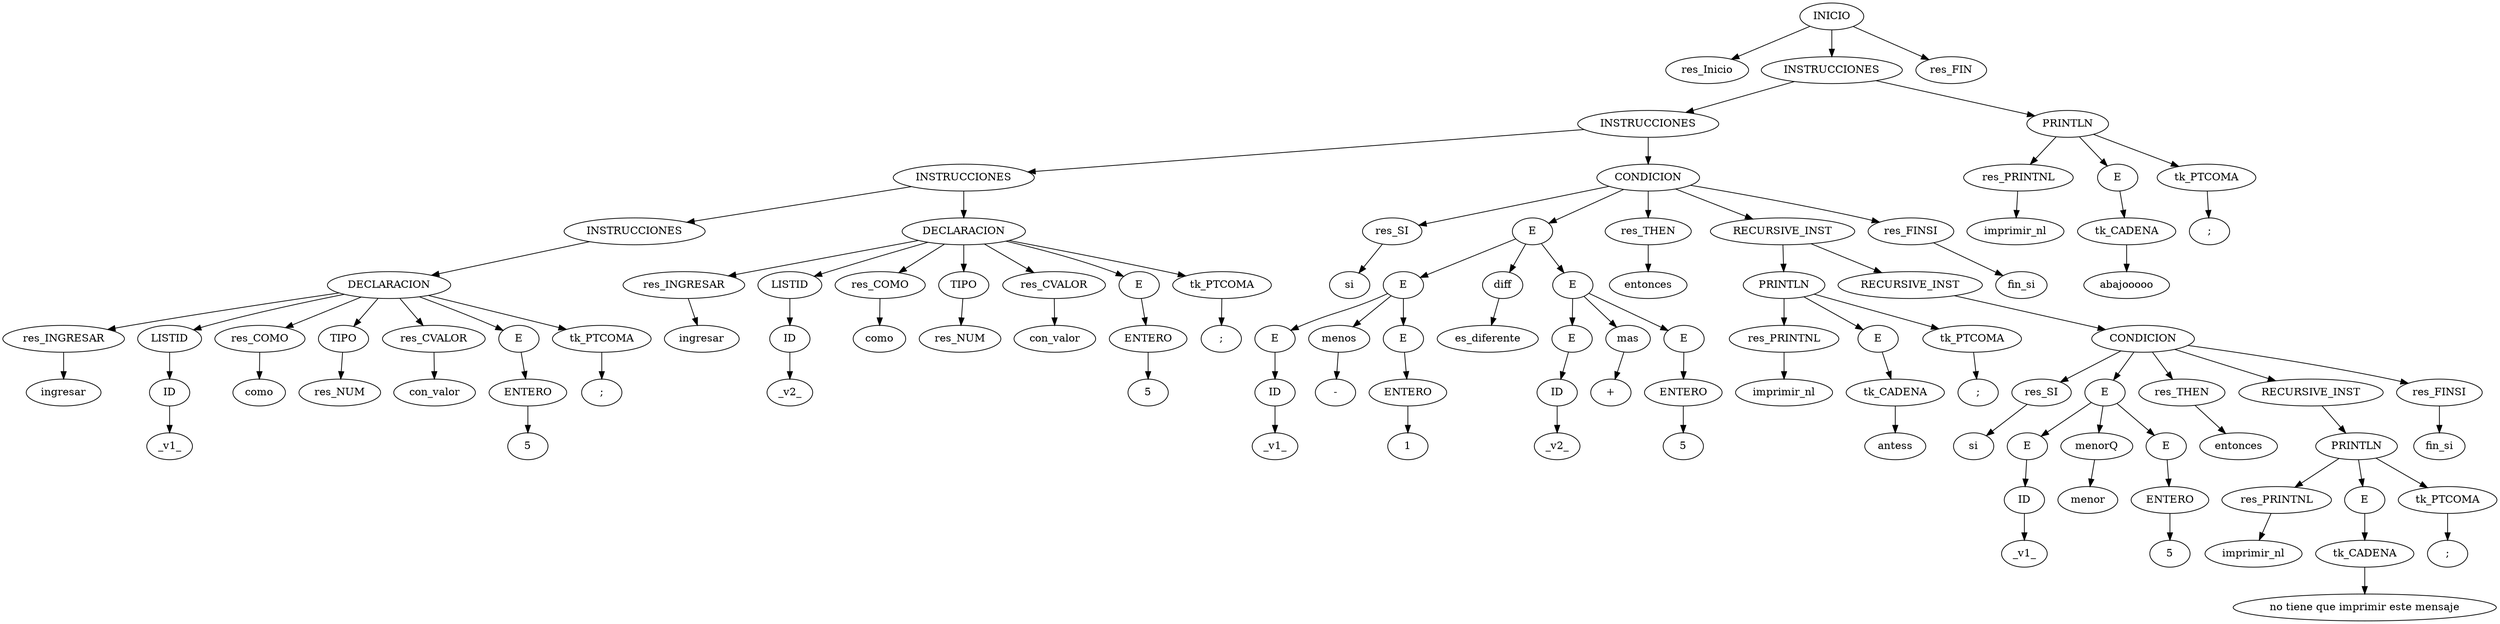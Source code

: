 digraph AST{

node0[label = "INICIO"];
node0 -> node00
node00[label = "res_Inicio"];
node0 -> node01
node01[label = "INSTRUCCIONES"];
node01 -> node010
node010[label = "INSTRUCCIONES"];
node010 -> node0100
node0100[label = "INSTRUCCIONES"];
node0100 -> node01000
node01000[label = "INSTRUCCIONES"];
node01000 -> node010000
node010000[label = "DECLARACION"];
node010000 -> node0100000
node0100000[label = "res_INGRESAR"];
node0100000c[label = "ingresar"];
node0100000 -> node0100000c
node010000 -> node0100001
node0100001[label = "LISTID"];
node0100001 -> node01000010
node01000010[label = "ID"];
node01000010c[label = "_v1_"];
node01000010 -> node01000010c
node010000 -> node0100002
node0100002[label = "res_COMO"];
node0100002c[label = "como"];
node0100002 -> node0100002c
node010000 -> node0100003
node0100003[label = "TIPO"];
node0100003 -> node01000030
node01000030[label = "res_NUM"];
node010000 -> node0100004
node0100004[label = "res_CVALOR"];
node0100004c[label = "con_valor"];
node0100004 -> node0100004c
node010000 -> node0100005
node0100005[label = "E"];
node0100005 -> node01000050
node01000050[label = "ENTERO"];
node01000050c[label = "5"];
node01000050 -> node01000050c
node010000 -> node0100006
node0100006[label = "tk_PTCOMA"];
node0100006c[label = ";"];
node0100006 -> node0100006c
node0100 -> node01001
node01001[label = "DECLARACION"];
node01001 -> node010010
node010010[label = "res_INGRESAR"];
node010010c[label = "ingresar"];
node010010 -> node010010c
node01001 -> node010011
node010011[label = "LISTID"];
node010011 -> node0100110
node0100110[label = "ID"];
node0100110c[label = "_v2_"];
node0100110 -> node0100110c
node01001 -> node010012
node010012[label = "res_COMO"];
node010012c[label = "como"];
node010012 -> node010012c
node01001 -> node010013
node010013[label = "TIPO"];
node010013 -> node0100130
node0100130[label = "res_NUM"];
node01001 -> node010014
node010014[label = "res_CVALOR"];
node010014c[label = "con_valor"];
node010014 -> node010014c
node01001 -> node010015
node010015[label = "E"];
node010015 -> node0100150
node0100150[label = "ENTERO"];
node0100150c[label = "5"];
node0100150 -> node0100150c
node01001 -> node010016
node010016[label = "tk_PTCOMA"];
node010016c[label = ";"];
node010016 -> node010016c
node010 -> node0101
node0101[label = "CONDICION"];
node0101 -> node01010
node01010[label = "res_SI"];
node01010c[label = "si"];
node01010 -> node01010c
node0101 -> node01011
node01011[label = "E"];
node01011 -> node010110
node010110[label = "E"];
node010110 -> node0101100
node0101100[label = "E"];
node0101100 -> node01011000
node01011000[label = "ID"];
node01011000c[label = "_v1_"];
node01011000 -> node01011000c
node010110 -> node0101101
node0101101[label = "menos"];
node0101101c[label = "-"];
node0101101 -> node0101101c
node010110 -> node0101102
node0101102[label = "E"];
node0101102 -> node01011020
node01011020[label = "ENTERO"];
node01011020c[label = "1"];
node01011020 -> node01011020c
node01011 -> node010111
node010111[label = "diff"];
node010111c[label = "es_diferente"];
node010111 -> node010111c
node01011 -> node010112
node010112[label = "E"];
node010112 -> node0101120
node0101120[label = "E"];
node0101120 -> node01011200
node01011200[label = "ID"];
node01011200c[label = "_v2_"];
node01011200 -> node01011200c
node010112 -> node0101121
node0101121[label = "mas"];
node0101121c[label = "+"];
node0101121 -> node0101121c
node010112 -> node0101122
node0101122[label = "E"];
node0101122 -> node01011220
node01011220[label = "ENTERO"];
node01011220c[label = "5"];
node01011220 -> node01011220c
node0101 -> node01012
node01012[label = "res_THEN"];
node01012c[label = "entonces"];
node01012 -> node01012c
node0101 -> node01013
node01013[label = "RECURSIVE_INST"];
node01013 -> node010130
node010130[label = "PRINTLN"];
node010130 -> node0101300
node0101300[label = "res_PRINTNL"];
node0101300c[label = "imprimir_nl"];
node0101300 -> node0101300c
node010130 -> node0101301
node0101301[label = "E"];
node0101301 -> node01013010
node01013010[label = "tk_CADENA"];
node01013010c[label = "antess"];
node01013010 -> node01013010c
node010130 -> node0101302
node0101302[label = "tk_PTCOMA"];
node0101302c[label = ";"];
node0101302 -> node0101302c
node01013 -> node010131
node010131[label = "RECURSIVE_INST"];
node010131 -> node0101310
node0101310[label = "CONDICION"];
node0101310 -> node01013100
node01013100[label = "res_SI"];
node01013100c[label = "si"];
node01013100 -> node01013100c
node0101310 -> node01013101
node01013101[label = "E"];
node01013101 -> node010131010
node010131010[label = "E"];
node010131010 -> node0101310100
node0101310100[label = "ID"];
node0101310100c[label = "_v1_"];
node0101310100 -> node0101310100c
node01013101 -> node010131011
node010131011[label = "menorQ"];
node010131011c[label = "menor"];
node010131011 -> node010131011c
node01013101 -> node010131012
node010131012[label = "E"];
node010131012 -> node0101310120
node0101310120[label = "ENTERO"];
node0101310120c[label = "5"];
node0101310120 -> node0101310120c
node0101310 -> node01013102
node01013102[label = "res_THEN"];
node01013102c[label = "entonces"];
node01013102 -> node01013102c
node0101310 -> node01013103
node01013103[label = "RECURSIVE_INST"];
node01013103 -> node010131030
node010131030[label = "PRINTLN"];
node010131030 -> node0101310300
node0101310300[label = "res_PRINTNL"];
node0101310300c[label = "imprimir_nl"];
node0101310300 -> node0101310300c
node010131030 -> node0101310301
node0101310301[label = "E"];
node0101310301 -> node01013103010
node01013103010[label = "tk_CADENA"];
node01013103010c[label = "no tiene que imprimir este mensaje"];
node01013103010 -> node01013103010c
node010131030 -> node0101310302
node0101310302[label = "tk_PTCOMA"];
node0101310302c[label = ";"];
node0101310302 -> node0101310302c
node0101310 -> node01013104
node01013104[label = "res_FINSI"];
node01013104c[label = "fin_si"];
node01013104 -> node01013104c
node0101 -> node01014
node01014[label = "res_FINSI"];
node01014c[label = "fin_si"];
node01014 -> node01014c
node01 -> node011
node011[label = "PRINTLN"];
node011 -> node0110
node0110[label = "res_PRINTNL"];
node0110c[label = "imprimir_nl"];
node0110 -> node0110c
node011 -> node0111
node0111[label = "E"];
node0111 -> node01110
node01110[label = "tk_CADENA"];
node01110c[label = "abajooooo"];
node01110 -> node01110c
node011 -> node0112
node0112[label = "tk_PTCOMA"];
node0112c[label = ";"];
node0112 -> node0112c
node0 -> node02
node02[label = "res_FIN"];


}
